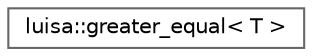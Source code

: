 digraph "类继承关系图"
{
 // LATEX_PDF_SIZE
  bgcolor="transparent";
  edge [fontname=Helvetica,fontsize=10,labelfontname=Helvetica,labelfontsize=10];
  node [fontname=Helvetica,fontsize=10,shape=box,height=0.2,width=0.4];
  rankdir="LR";
  Node0 [id="Node000000",label="luisa::greater_equal\< T \>",height=0.2,width=0.4,color="grey40", fillcolor="white", style="filled",URL="$structluisa_1_1greater__equal.html",tooltip=" "];
}
